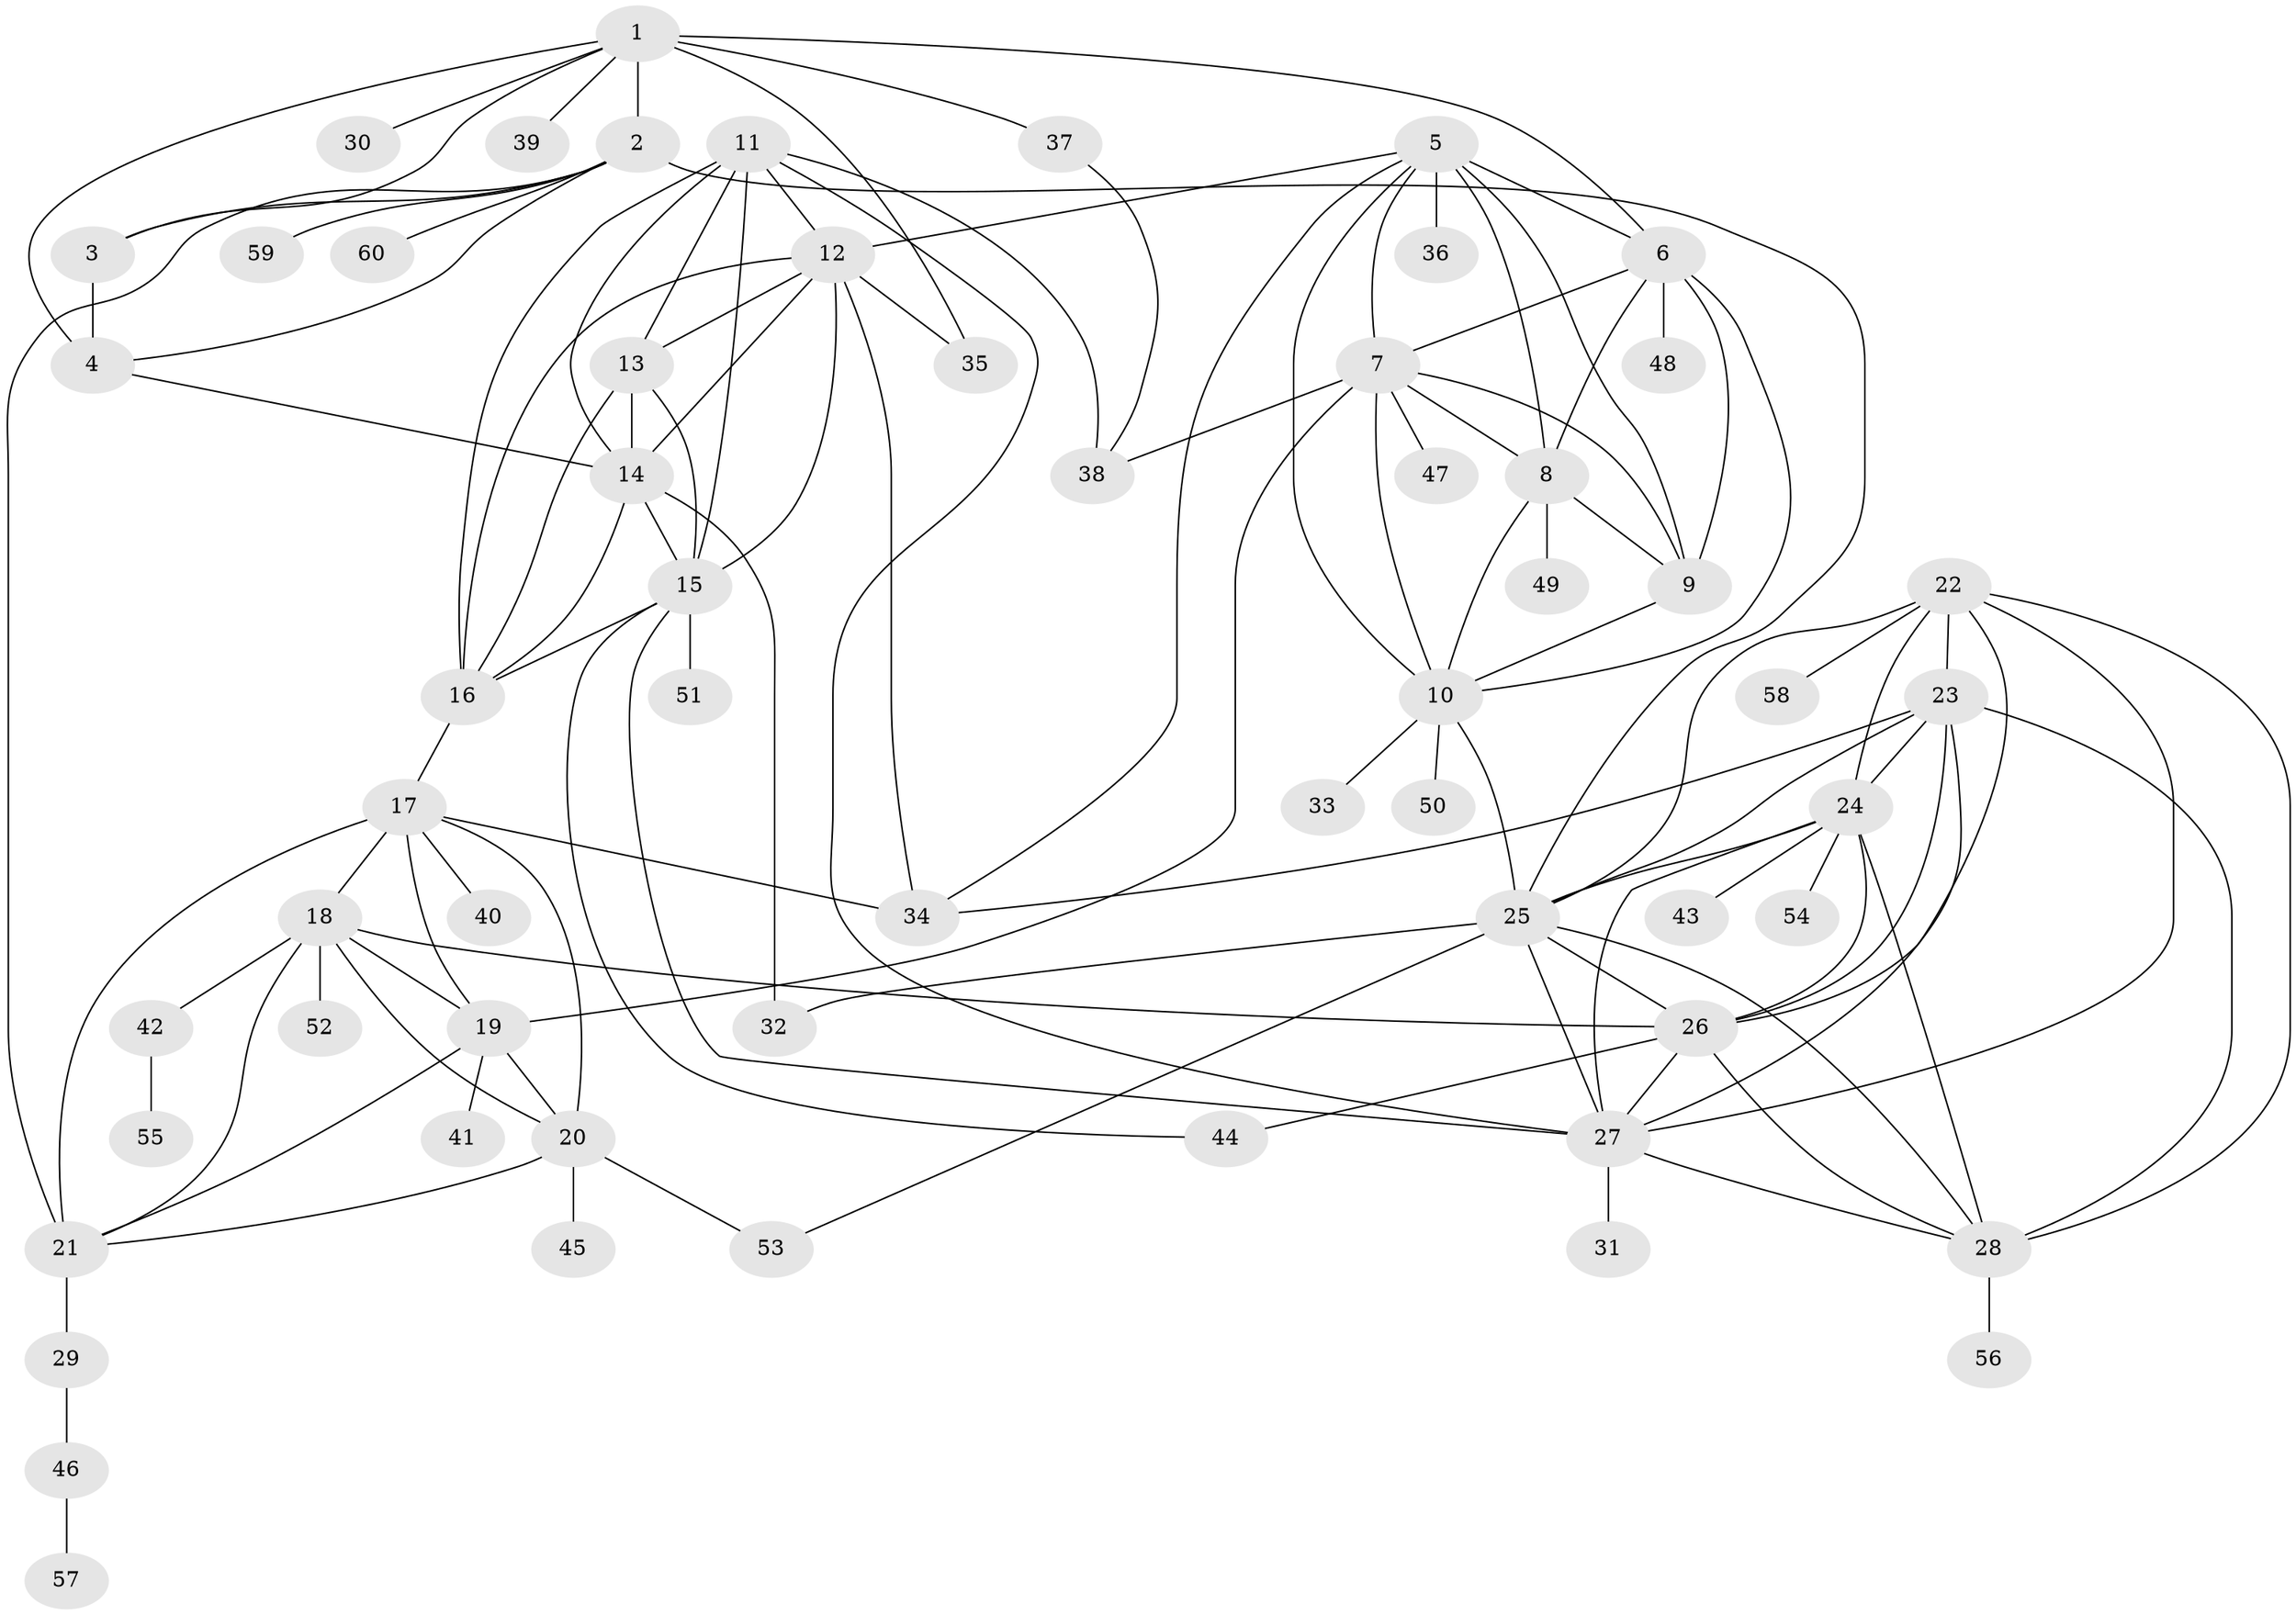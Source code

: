 // original degree distribution, {12: 0.0273972602739726, 11: 0.03424657534246575, 7: 0.03424657534246575, 10: 0.02054794520547945, 6: 0.0136986301369863, 8: 0.04794520547945205, 9: 0.03424657534246575, 14: 0.0136986301369863, 13: 0.0136986301369863, 1: 0.6164383561643836, 3: 0.03424657534246575, 2: 0.1095890410958904}
// Generated by graph-tools (version 1.1) at 2025/52/03/04/25 22:52:12]
// undirected, 60 vertices, 119 edges
graph export_dot {
  node [color=gray90,style=filled];
  1;
  2;
  3;
  4;
  5;
  6;
  7;
  8;
  9;
  10;
  11;
  12;
  13;
  14;
  15;
  16;
  17;
  18;
  19;
  20;
  21;
  22;
  23;
  24;
  25;
  26;
  27;
  28;
  29;
  30;
  31;
  32;
  33;
  34;
  35;
  36;
  37;
  38;
  39;
  40;
  41;
  42;
  43;
  44;
  45;
  46;
  47;
  48;
  49;
  50;
  51;
  52;
  53;
  54;
  55;
  56;
  57;
  58;
  59;
  60;
  1 -- 2 [weight=4.0];
  1 -- 3 [weight=4.0];
  1 -- 4 [weight=4.0];
  1 -- 6 [weight=1.0];
  1 -- 30 [weight=1.0];
  1 -- 35 [weight=6.0];
  1 -- 37 [weight=6.0];
  1 -- 39 [weight=2.0];
  2 -- 3 [weight=1.0];
  2 -- 4 [weight=1.0];
  2 -- 21 [weight=1.0];
  2 -- 25 [weight=1.0];
  2 -- 59 [weight=1.0];
  2 -- 60 [weight=1.0];
  3 -- 4 [weight=1.0];
  4 -- 14 [weight=1.0];
  5 -- 6 [weight=2.0];
  5 -- 7 [weight=1.0];
  5 -- 8 [weight=1.0];
  5 -- 9 [weight=1.0];
  5 -- 10 [weight=1.0];
  5 -- 12 [weight=1.0];
  5 -- 34 [weight=1.0];
  5 -- 36 [weight=3.0];
  6 -- 7 [weight=2.0];
  6 -- 8 [weight=2.0];
  6 -- 9 [weight=3.0];
  6 -- 10 [weight=2.0];
  6 -- 48 [weight=1.0];
  7 -- 8 [weight=1.0];
  7 -- 9 [weight=1.0];
  7 -- 10 [weight=1.0];
  7 -- 19 [weight=1.0];
  7 -- 38 [weight=2.0];
  7 -- 47 [weight=1.0];
  8 -- 9 [weight=1.0];
  8 -- 10 [weight=1.0];
  8 -- 49 [weight=2.0];
  9 -- 10 [weight=1.0];
  10 -- 25 [weight=1.0];
  10 -- 33 [weight=1.0];
  10 -- 50 [weight=2.0];
  11 -- 12 [weight=2.0];
  11 -- 13 [weight=2.0];
  11 -- 14 [weight=2.0];
  11 -- 15 [weight=2.0];
  11 -- 16 [weight=2.0];
  11 -- 27 [weight=1.0];
  11 -- 38 [weight=1.0];
  12 -- 13 [weight=1.0];
  12 -- 14 [weight=1.0];
  12 -- 15 [weight=1.0];
  12 -- 16 [weight=1.0];
  12 -- 34 [weight=5.0];
  12 -- 35 [weight=1.0];
  13 -- 14 [weight=1.0];
  13 -- 15 [weight=1.0];
  13 -- 16 [weight=1.0];
  14 -- 15 [weight=1.0];
  14 -- 16 [weight=1.0];
  14 -- 32 [weight=5.0];
  15 -- 16 [weight=1.0];
  15 -- 27 [weight=1.0];
  15 -- 44 [weight=1.0];
  15 -- 51 [weight=1.0];
  16 -- 17 [weight=1.0];
  17 -- 18 [weight=3.0];
  17 -- 19 [weight=3.0];
  17 -- 20 [weight=3.0];
  17 -- 21 [weight=3.0];
  17 -- 34 [weight=1.0];
  17 -- 40 [weight=1.0];
  18 -- 19 [weight=1.0];
  18 -- 20 [weight=1.0];
  18 -- 21 [weight=1.0];
  18 -- 26 [weight=1.0];
  18 -- 42 [weight=1.0];
  18 -- 52 [weight=2.0];
  19 -- 20 [weight=1.0];
  19 -- 21 [weight=1.0];
  19 -- 41 [weight=2.0];
  20 -- 21 [weight=1.0];
  20 -- 45 [weight=1.0];
  20 -- 53 [weight=1.0];
  21 -- 29 [weight=1.0];
  22 -- 23 [weight=1.0];
  22 -- 24 [weight=1.0];
  22 -- 25 [weight=1.0];
  22 -- 26 [weight=1.0];
  22 -- 27 [weight=1.0];
  22 -- 28 [weight=1.0];
  22 -- 58 [weight=1.0];
  23 -- 24 [weight=1.0];
  23 -- 25 [weight=1.0];
  23 -- 26 [weight=1.0];
  23 -- 27 [weight=1.0];
  23 -- 28 [weight=1.0];
  23 -- 34 [weight=1.0];
  24 -- 25 [weight=1.0];
  24 -- 26 [weight=1.0];
  24 -- 27 [weight=1.0];
  24 -- 28 [weight=1.0];
  24 -- 43 [weight=1.0];
  24 -- 54 [weight=1.0];
  25 -- 26 [weight=1.0];
  25 -- 27 [weight=1.0];
  25 -- 28 [weight=1.0];
  25 -- 32 [weight=1.0];
  25 -- 53 [weight=1.0];
  26 -- 27 [weight=1.0];
  26 -- 28 [weight=1.0];
  26 -- 44 [weight=1.0];
  27 -- 28 [weight=1.0];
  27 -- 31 [weight=4.0];
  28 -- 56 [weight=1.0];
  29 -- 46 [weight=1.0];
  37 -- 38 [weight=1.0];
  42 -- 55 [weight=1.0];
  46 -- 57 [weight=1.0];
}
